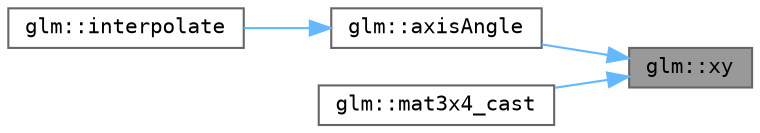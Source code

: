 digraph "glm::xy"
{
 // LATEX_PDF_SIZE
  bgcolor="transparent";
  edge [fontname=Terminal,fontsize=10,labelfontname=Helvetica,labelfontsize=10];
  node [fontname=Terminal,fontsize=10,shape=box,height=0.2,width=0.4];
  rankdir="RL";
  Node1 [label="glm::xy",height=0.2,width=0.4,color="gray40", fillcolor="grey60", style="filled", fontcolor="black",tooltip=" "];
  Node1 -> Node2 [dir="back",color="steelblue1",style="solid"];
  Node2 [label="glm::axisAngle",height=0.2,width=0.4,color="grey40", fillcolor="white", style="filled",URL="$group__gtx__matrix__interpolation.html#ga75220364722b0e367df98af61de4c3e5",tooltip=" "];
  Node2 -> Node3 [dir="back",color="steelblue1",style="solid"];
  Node3 [label="glm::interpolate",height=0.2,width=0.4,color="grey40", fillcolor="white", style="filled",URL="$group__gtx__matrix__interpolation.html#ga95fb9868c6106bc8f47b2d195f5667b3",tooltip=" "];
  Node1 -> Node4 [dir="back",color="steelblue1",style="solid"];
  Node4 [label="glm::mat3x4_cast",height=0.2,width=0.4,color="grey40", fillcolor="white", style="filled",URL="$group__gtx__dual__quaternion.html#gacd7c91027b92e07cc5596145b87027b5",tooltip=" "];
}
